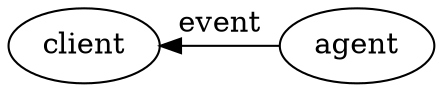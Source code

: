 // Licensed under the Apache License. See footer for details

digraph {

  "client" -> "agent" [dir="back" label="event"]

  subgraph {
    rank = same; "client"; "agent";
  }

}

//------------------------------------------------------------------------------
// Licensed under the Apache License, Version 2.0 (the "License");
// you may not use this file except in compliance with the License.
// You may obtain a copy of the License at
//
//    http://www.apache.org/licenses/LICENSE-2.0
//
// Unless required by applicable law or agreed to in writing, software
// distributed under the License is distributed on an "AS IS" BASIS,
// WITHOUT WARRANTIES OR CONDITIONS OF ANY KIND, either express or implied.
// See the License for the specific language governing permissions and
// limitations under the License.
//------------------------------------------------------------------------------
